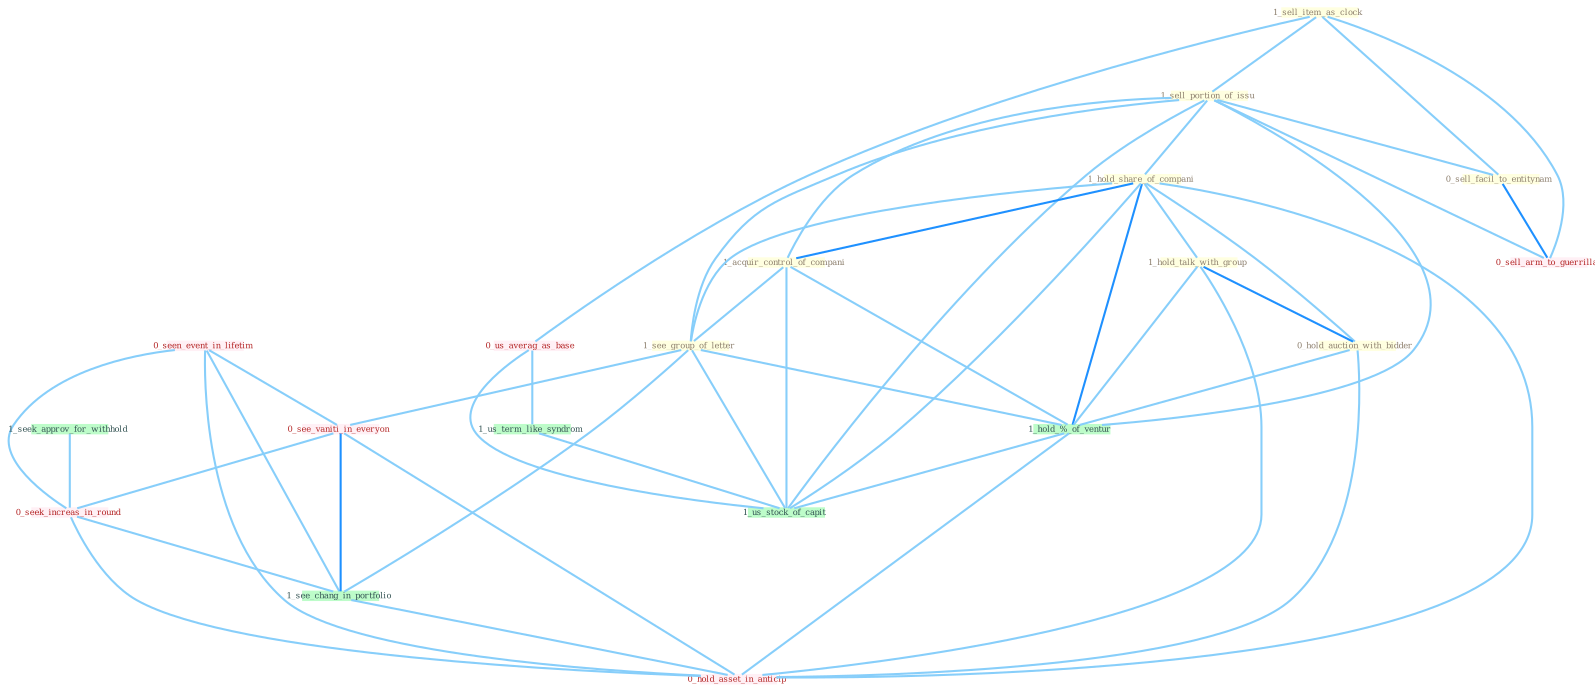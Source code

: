 Graph G{ 
    node
    [shape=polygon,style=filled,width=.5,height=.06,color="#BDFCC9",fixedsize=true,fontsize=4,
    fontcolor="#2f4f4f"];
    {node
    [color="#ffffe0", fontcolor="#8b7d6b"] "1_sell_item_as_clock " "1_sell_portion_of_issu " "1_hold_share_of_compani " "0_sell_facil_to_entitynam " "1_acquir_control_of_compani " "1_hold_talk_with_group " "1_see_group_of_letter " "0_hold_auction_with_bidder "}
{node [color="#fff0f5", fontcolor="#b22222"] "0_seen_event_in_lifetim " "0_us_averag_as_base " "0_see_vaniti_in_everyon " "0_sell_arm_to_guerrilla " "0_seek_increas_in_round " "0_hold_asset_in_anticip "}
edge [color="#B0E2FF"];

	"1_sell_item_as_clock " -- "1_sell_portion_of_issu " [w="1", color="#87cefa" ];
	"1_sell_item_as_clock " -- "0_sell_facil_to_entitynam " [w="1", color="#87cefa" ];
	"1_sell_item_as_clock " -- "0_us_averag_as_base " [w="1", color="#87cefa" ];
	"1_sell_item_as_clock " -- "0_sell_arm_to_guerrilla " [w="1", color="#87cefa" ];
	"1_sell_portion_of_issu " -- "1_hold_share_of_compani " [w="1", color="#87cefa" ];
	"1_sell_portion_of_issu " -- "0_sell_facil_to_entitynam " [w="1", color="#87cefa" ];
	"1_sell_portion_of_issu " -- "1_acquir_control_of_compani " [w="1", color="#87cefa" ];
	"1_sell_portion_of_issu " -- "1_see_group_of_letter " [w="1", color="#87cefa" ];
	"1_sell_portion_of_issu " -- "1_hold_%_of_ventur " [w="1", color="#87cefa" ];
	"1_sell_portion_of_issu " -- "0_sell_arm_to_guerrilla " [w="1", color="#87cefa" ];
	"1_sell_portion_of_issu " -- "1_us_stock_of_capit " [w="1", color="#87cefa" ];
	"1_hold_share_of_compani " -- "1_acquir_control_of_compani " [w="2", color="#1e90ff" , len=0.8];
	"1_hold_share_of_compani " -- "1_hold_talk_with_group " [w="1", color="#87cefa" ];
	"1_hold_share_of_compani " -- "1_see_group_of_letter " [w="1", color="#87cefa" ];
	"1_hold_share_of_compani " -- "0_hold_auction_with_bidder " [w="1", color="#87cefa" ];
	"1_hold_share_of_compani " -- "1_hold_%_of_ventur " [w="2", color="#1e90ff" , len=0.8];
	"1_hold_share_of_compani " -- "1_us_stock_of_capit " [w="1", color="#87cefa" ];
	"1_hold_share_of_compani " -- "0_hold_asset_in_anticip " [w="1", color="#87cefa" ];
	"0_sell_facil_to_entitynam " -- "0_sell_arm_to_guerrilla " [w="2", color="#1e90ff" , len=0.8];
	"1_acquir_control_of_compani " -- "1_see_group_of_letter " [w="1", color="#87cefa" ];
	"1_acquir_control_of_compani " -- "1_hold_%_of_ventur " [w="1", color="#87cefa" ];
	"1_acquir_control_of_compani " -- "1_us_stock_of_capit " [w="1", color="#87cefa" ];
	"1_hold_talk_with_group " -- "0_hold_auction_with_bidder " [w="2", color="#1e90ff" , len=0.8];
	"1_hold_talk_with_group " -- "1_hold_%_of_ventur " [w="1", color="#87cefa" ];
	"1_hold_talk_with_group " -- "0_hold_asset_in_anticip " [w="1", color="#87cefa" ];
	"1_see_group_of_letter " -- "1_hold_%_of_ventur " [w="1", color="#87cefa" ];
	"1_see_group_of_letter " -- "0_see_vaniti_in_everyon " [w="1", color="#87cefa" ];
	"1_see_group_of_letter " -- "1_us_stock_of_capit " [w="1", color="#87cefa" ];
	"1_see_group_of_letter " -- "1_see_chang_in_portfolio " [w="1", color="#87cefa" ];
	"0_hold_auction_with_bidder " -- "1_hold_%_of_ventur " [w="1", color="#87cefa" ];
	"0_hold_auction_with_bidder " -- "0_hold_asset_in_anticip " [w="1", color="#87cefa" ];
	"0_seen_event_in_lifetim " -- "0_see_vaniti_in_everyon " [w="1", color="#87cefa" ];
	"0_seen_event_in_lifetim " -- "0_seek_increas_in_round " [w="1", color="#87cefa" ];
	"0_seen_event_in_lifetim " -- "1_see_chang_in_portfolio " [w="1", color="#87cefa" ];
	"0_seen_event_in_lifetim " -- "0_hold_asset_in_anticip " [w="1", color="#87cefa" ];
	"0_us_averag_as_base " -- "1_us_term_like_syndrom " [w="1", color="#87cefa" ];
	"0_us_averag_as_base " -- "1_us_stock_of_capit " [w="1", color="#87cefa" ];
	"1_us_term_like_syndrom " -- "1_us_stock_of_capit " [w="1", color="#87cefa" ];
	"1_seek_approv_for_withhold " -- "0_seek_increas_in_round " [w="1", color="#87cefa" ];
	"1_hold_%_of_ventur " -- "1_us_stock_of_capit " [w="1", color="#87cefa" ];
	"1_hold_%_of_ventur " -- "0_hold_asset_in_anticip " [w="1", color="#87cefa" ];
	"0_see_vaniti_in_everyon " -- "0_seek_increas_in_round " [w="1", color="#87cefa" ];
	"0_see_vaniti_in_everyon " -- "1_see_chang_in_portfolio " [w="2", color="#1e90ff" , len=0.8];
	"0_see_vaniti_in_everyon " -- "0_hold_asset_in_anticip " [w="1", color="#87cefa" ];
	"0_seek_increas_in_round " -- "1_see_chang_in_portfolio " [w="1", color="#87cefa" ];
	"0_seek_increas_in_round " -- "0_hold_asset_in_anticip " [w="1", color="#87cefa" ];
	"1_see_chang_in_portfolio " -- "0_hold_asset_in_anticip " [w="1", color="#87cefa" ];
}